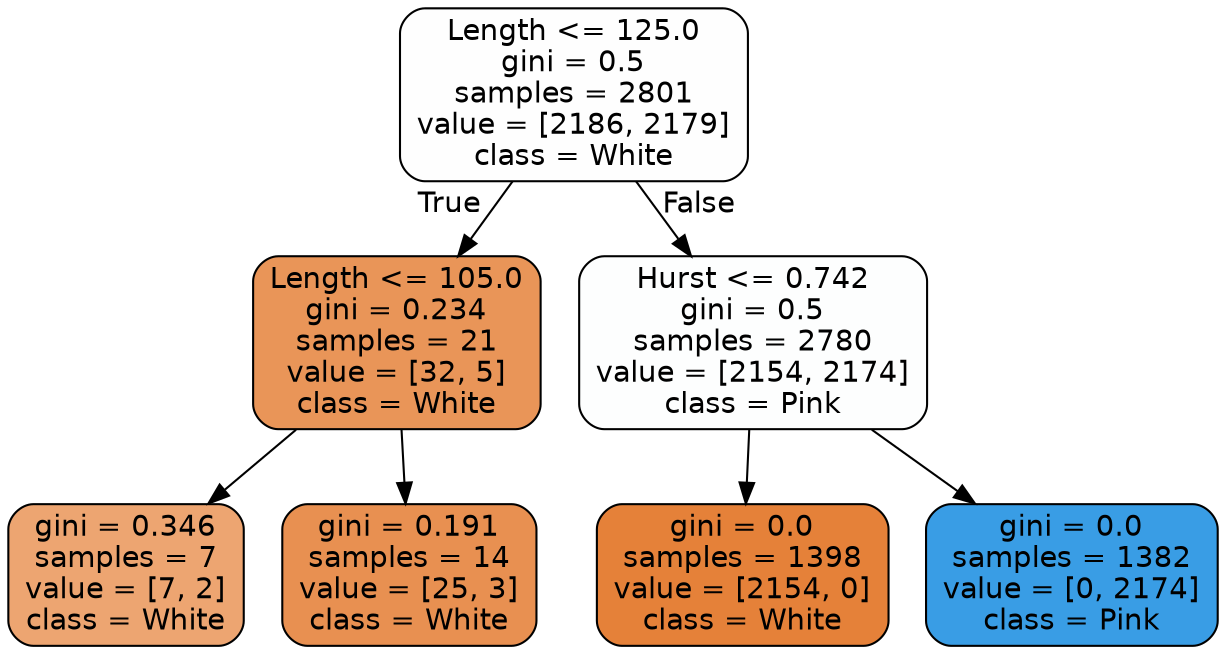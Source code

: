 digraph Tree {
node [shape=box, style="filled, rounded", color="black", fontname=helvetica] ;
edge [fontname=helvetica] ;
0 [label="Length <= 125.0\ngini = 0.5\nsamples = 2801\nvalue = [2186, 2179]\nclass = White", fillcolor="#e5813901"] ;
1 [label="Length <= 105.0\ngini = 0.234\nsamples = 21\nvalue = [32, 5]\nclass = White", fillcolor="#e58139d7"] ;
0 -> 1 [labeldistance=2.5, labelangle=45, headlabel="True"] ;
2 [label="gini = 0.346\nsamples = 7\nvalue = [7, 2]\nclass = White", fillcolor="#e58139b6"] ;
1 -> 2 ;
3 [label="gini = 0.191\nsamples = 14\nvalue = [25, 3]\nclass = White", fillcolor="#e58139e0"] ;
1 -> 3 ;
4 [label="Hurst <= 0.742\ngini = 0.5\nsamples = 2780\nvalue = [2154, 2174]\nclass = Pink", fillcolor="#399de502"] ;
0 -> 4 [labeldistance=2.5, labelangle=-45, headlabel="False"] ;
5 [label="gini = 0.0\nsamples = 1398\nvalue = [2154, 0]\nclass = White", fillcolor="#e58139ff"] ;
4 -> 5 ;
6 [label="gini = 0.0\nsamples = 1382\nvalue = [0, 2174]\nclass = Pink", fillcolor="#399de5ff"] ;
4 -> 6 ;
}